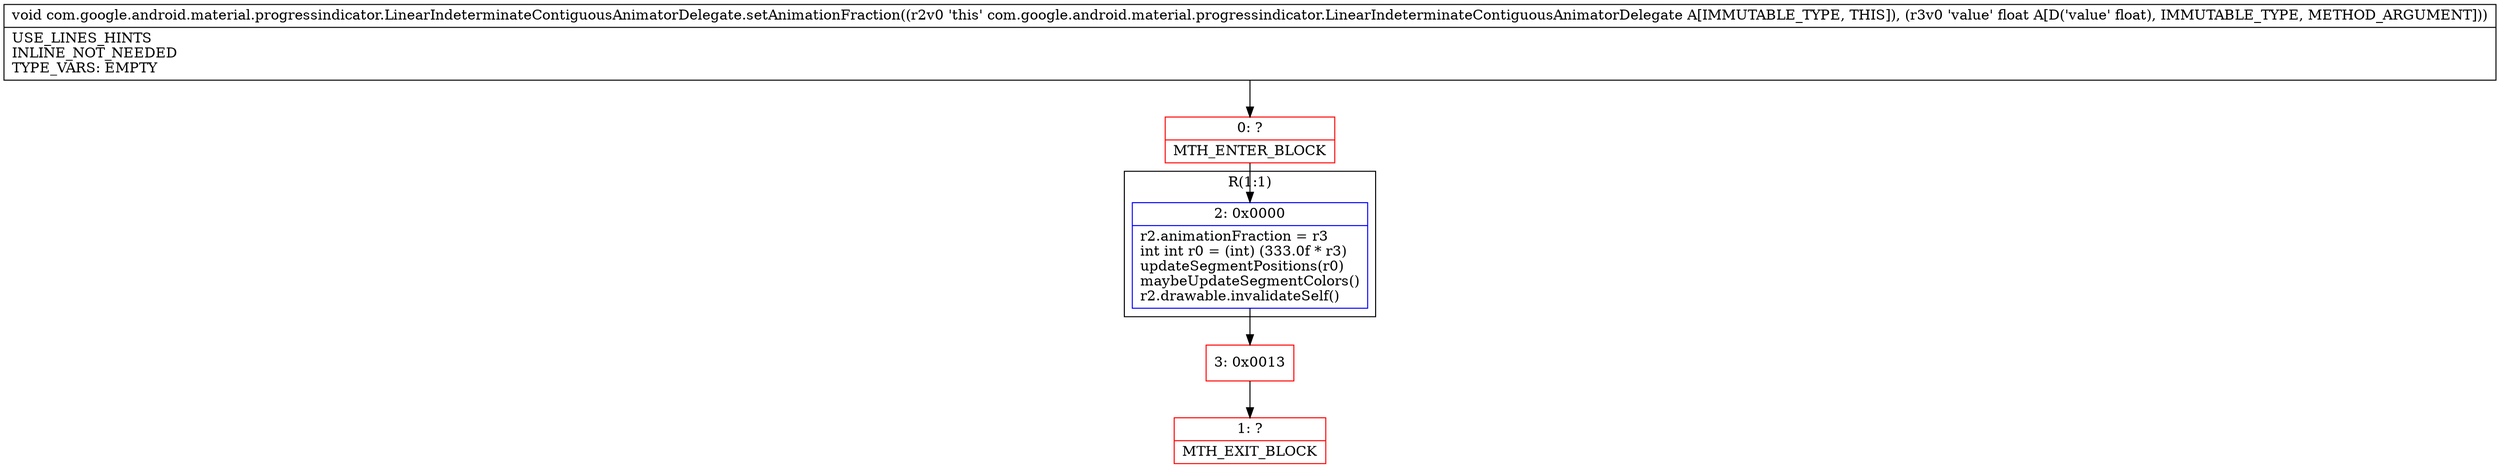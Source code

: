 digraph "CFG forcom.google.android.material.progressindicator.LinearIndeterminateContiguousAnimatorDelegate.setAnimationFraction(F)V" {
subgraph cluster_Region_541413825 {
label = "R(1:1)";
node [shape=record,color=blue];
Node_2 [shape=record,label="{2\:\ 0x0000|r2.animationFraction = r3\lint int r0 = (int) (333.0f * r3)\lupdateSegmentPositions(r0)\lmaybeUpdateSegmentColors()\lr2.drawable.invalidateSelf()\l}"];
}
Node_0 [shape=record,color=red,label="{0\:\ ?|MTH_ENTER_BLOCK\l}"];
Node_3 [shape=record,color=red,label="{3\:\ 0x0013}"];
Node_1 [shape=record,color=red,label="{1\:\ ?|MTH_EXIT_BLOCK\l}"];
MethodNode[shape=record,label="{void com.google.android.material.progressindicator.LinearIndeterminateContiguousAnimatorDelegate.setAnimationFraction((r2v0 'this' com.google.android.material.progressindicator.LinearIndeterminateContiguousAnimatorDelegate A[IMMUTABLE_TYPE, THIS]), (r3v0 'value' float A[D('value' float), IMMUTABLE_TYPE, METHOD_ARGUMENT]))  | USE_LINES_HINTS\lINLINE_NOT_NEEDED\lTYPE_VARS: EMPTY\l}"];
MethodNode -> Node_0;Node_2 -> Node_3;
Node_0 -> Node_2;
Node_3 -> Node_1;
}


